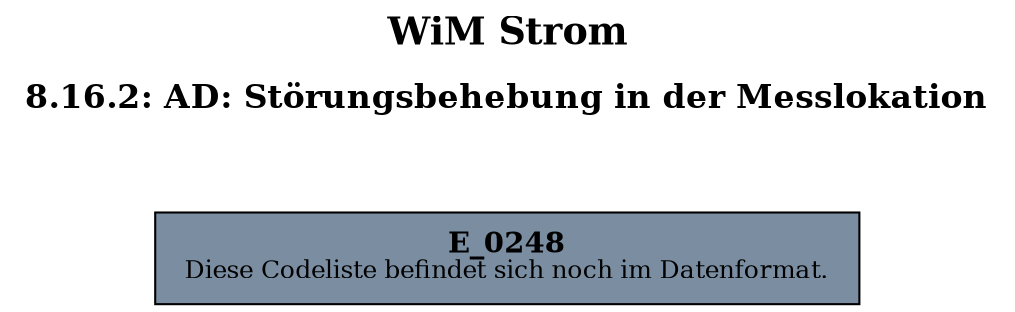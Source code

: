 digraph D {
    labelloc="t";
    label=<<B><FONT POINT-SIZE="18">WiM Strom</FONT></B><BR/><BR/><B><FONT POINT-SIZE="16">8.16.2: AD: Störungsbehebung in der Messlokation</FONT></B><BR/><BR/><BR/><BR/>>;
    ratio="compress";
    concentrate=true;
    pack=true;
    rankdir=TB;
    packmode="array";
    size="20,20";
    "Empty" [margin="0.2,0.12", shape=box, style=filled, fillcolor="#7a8da1", label=<<B>E_0248</B><BR align="center"/><FONT point-size="12">Diese Codeliste befindet sich noch im Datenformat.</FONT><BR align="center"/>>];


    bgcolor="transparent";
}